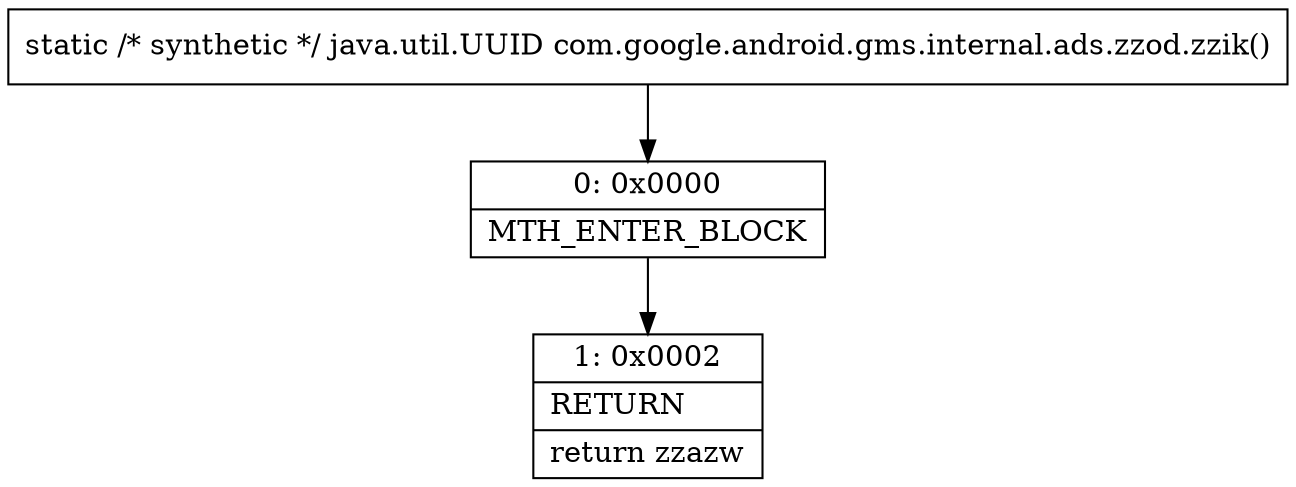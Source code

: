 digraph "CFG forcom.google.android.gms.internal.ads.zzod.zzik()Ljava\/util\/UUID;" {
Node_0 [shape=record,label="{0\:\ 0x0000|MTH_ENTER_BLOCK\l}"];
Node_1 [shape=record,label="{1\:\ 0x0002|RETURN\l|return zzazw\l}"];
MethodNode[shape=record,label="{static \/* synthetic *\/ java.util.UUID com.google.android.gms.internal.ads.zzod.zzik() }"];
MethodNode -> Node_0;
Node_0 -> Node_1;
}

